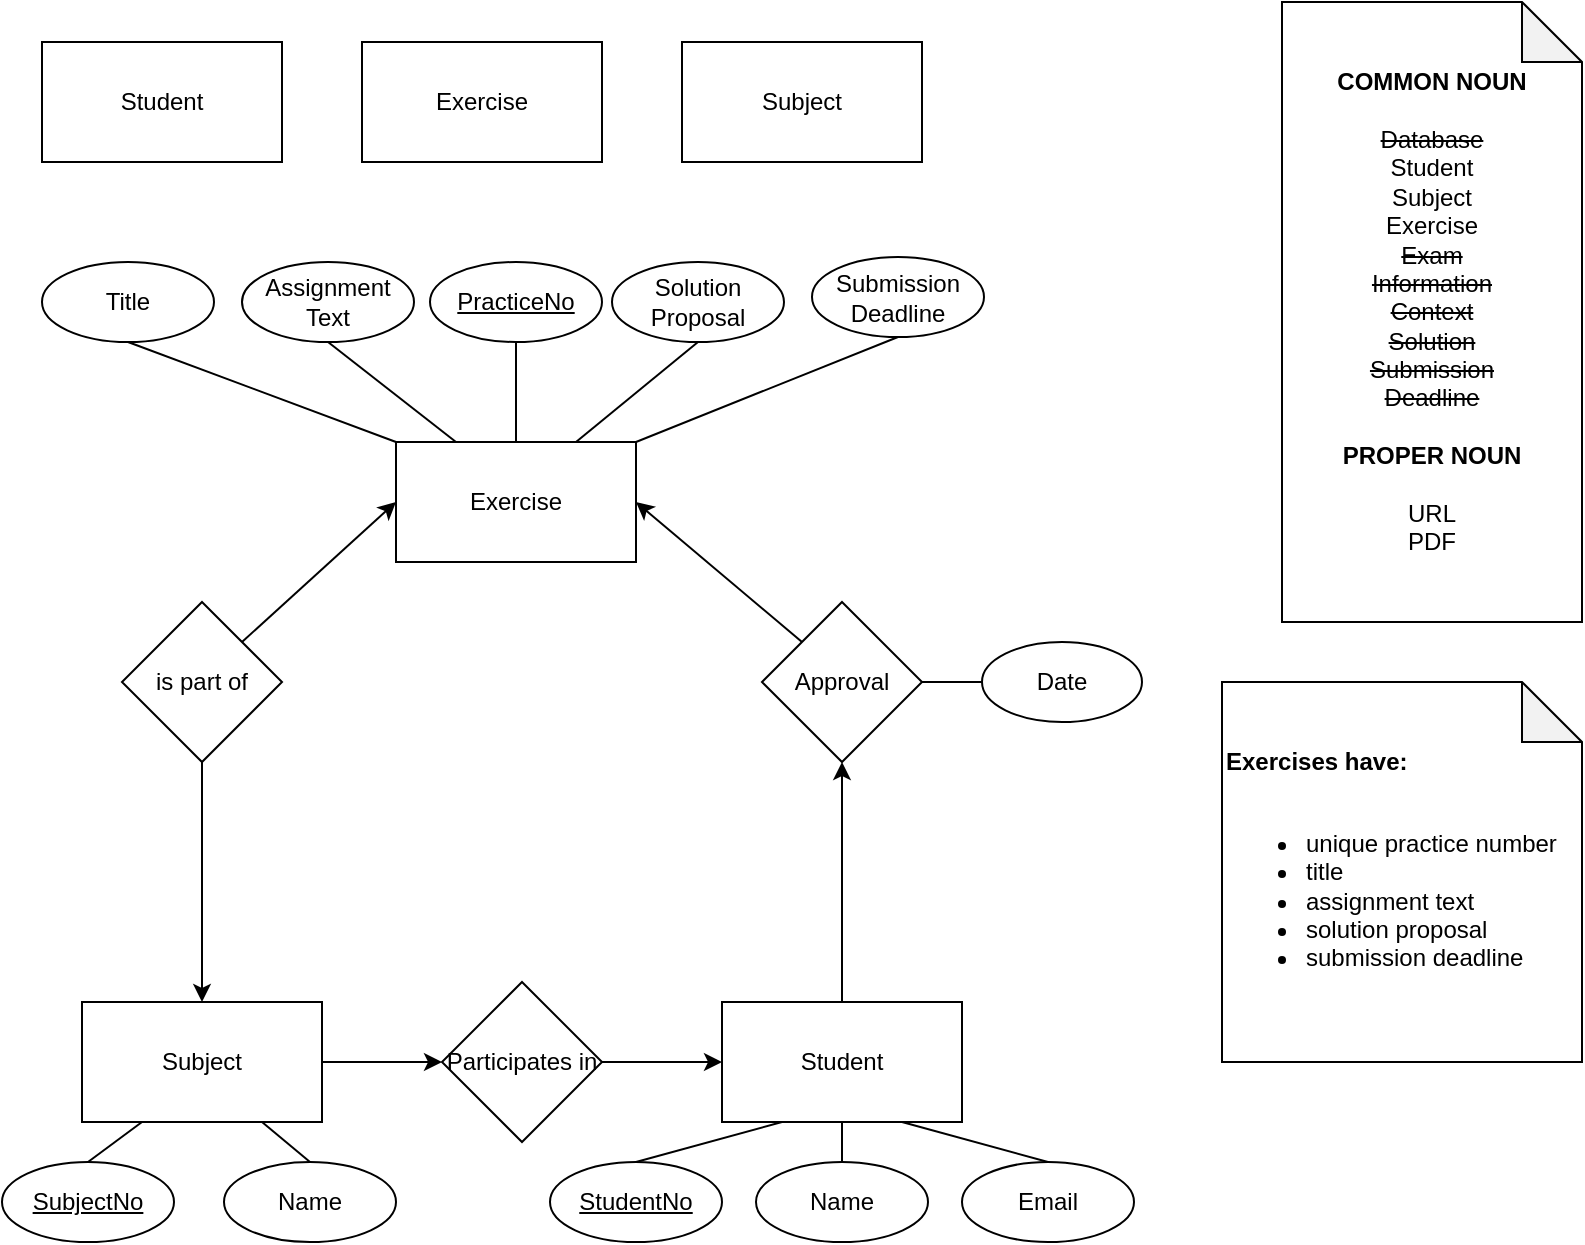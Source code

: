 <mxfile>
    <diagram id="xUyWpz5xfT7DX6FFC4ux" name="Page-1">
        <mxGraphModel dx="1140" dy="910" grid="1" gridSize="10" guides="1" tooltips="1" connect="1" arrows="1" fold="1" page="1" pageScale="1" pageWidth="850" pageHeight="1100" math="0" shadow="0">
            <root>
                <mxCell id="0"/>
                <mxCell id="1" parent="0"/>
                <mxCell id="22" value="Student" style="rounded=0;whiteSpace=wrap;html=1;" parent="1" vertex="1">
                    <mxGeometry x="40" y="40" width="120" height="60" as="geometry"/>
                </mxCell>
                <mxCell id="23" value="Subject" style="rounded=0;whiteSpace=wrap;html=1;" parent="1" vertex="1">
                    <mxGeometry x="360" y="40" width="120" height="60" as="geometry"/>
                </mxCell>
                <mxCell id="24" style="edgeStyle=none;html=1;exitX=0;exitY=0;exitDx=0;exitDy=0;entryX=1;entryY=0.5;entryDx=0;entryDy=0;" parent="1" target="34" edge="1">
                    <mxGeometry relative="1" as="geometry">
                        <mxPoint x="420" y="340" as="sourcePoint"/>
                    </mxGeometry>
                </mxCell>
                <mxCell id="25" value="Approval" style="rhombus;whiteSpace=wrap;html=1;" parent="1" vertex="1">
                    <mxGeometry x="400" y="320" width="80" height="80" as="geometry"/>
                </mxCell>
                <mxCell id="26" value="Exercise" style="rounded=0;whiteSpace=wrap;html=1;" parent="1" vertex="1">
                    <mxGeometry x="200" y="40" width="120" height="60" as="geometry"/>
                </mxCell>
                <mxCell id="27" value="&lt;div&gt;&lt;b&gt;COMMON NOUN&lt;/b&gt;&lt;/div&gt;&lt;div&gt;&lt;strike&gt;&lt;br&gt;&lt;/strike&gt;&lt;/div&gt;&lt;div&gt;&lt;strike&gt;Database&lt;/strike&gt;&lt;br&gt;&lt;/div&gt;&lt;div&gt;Student&lt;/div&gt;&lt;div&gt;Subject&lt;br&gt;&lt;/div&gt;&lt;div&gt;Exercise&lt;/div&gt;&lt;div&gt;&lt;strike&gt;Exam&lt;/strike&gt;&lt;/div&gt;&lt;div&gt;&lt;strike&gt;Information&lt;/strike&gt;&lt;br&gt;&lt;/div&gt;&lt;div&gt;&lt;strike&gt;Context&lt;/strike&gt;&lt;/div&gt;&lt;div&gt;&lt;strike&gt;Solution&lt;/strike&gt;&lt;/div&gt;&lt;div&gt;&lt;strike&gt;Submission&lt;/strike&gt;&lt;/div&gt;&lt;div&gt;&lt;strike&gt;Deadline&lt;br&gt;&lt;/strike&gt;&lt;/div&gt;&lt;div&gt;&lt;strike&gt;&lt;br&gt;&lt;/strike&gt;&lt;/div&gt;&lt;div&gt;&lt;b&gt;PROPER NOUN&lt;/b&gt;&lt;/div&gt;&lt;div&gt;&lt;br&gt;&lt;/div&gt;&lt;div&gt;URL&lt;/div&gt;&lt;div&gt;PDF&lt;/div&gt;" style="shape=note;whiteSpace=wrap;html=1;backgroundOutline=1;darkOpacity=0.05;" parent="1" vertex="1">
                    <mxGeometry x="660" y="20" width="150" height="310" as="geometry"/>
                </mxCell>
                <mxCell id="32" value="&lt;div&gt;Solution&lt;/div&gt;&lt;div&gt;Proposal&lt;br&gt;&lt;/div&gt;" style="ellipse;whiteSpace=wrap;html=1;" parent="1" vertex="1">
                    <mxGeometry x="325" y="150" width="86" height="40" as="geometry"/>
                </mxCell>
                <mxCell id="33" value="&lt;div align=&quot;left&quot;&gt;&lt;b&gt;Exercises have:&lt;/b&gt;&lt;/div&gt;&lt;div align=&quot;left&quot;&gt;&lt;br&gt;&lt;/div&gt;&lt;ul&gt;&lt;li&gt;unique practice number&lt;/li&gt;&lt;li&gt;title&lt;/li&gt;&lt;li&gt;assignment text&lt;/li&gt;&lt;li&gt;solution proposal&lt;/li&gt;&lt;li&gt;submission deadline&lt;/li&gt;&lt;/ul&gt;" style="shape=note;whiteSpace=wrap;html=1;backgroundOutline=1;darkOpacity=0.05;align=left;" parent="1" vertex="1">
                    <mxGeometry x="630" y="360" width="180" height="190" as="geometry"/>
                </mxCell>
                <mxCell id="34" value="Exercise" style="rounded=0;whiteSpace=wrap;html=1;" parent="1" vertex="1">
                    <mxGeometry x="217" y="240" width="120" height="60" as="geometry"/>
                </mxCell>
                <mxCell id="35" value="" style="endArrow=none;html=1;rounded=0;entryX=0.5;entryY=0;entryDx=0;entryDy=0;exitX=0.5;exitY=1;exitDx=0;exitDy=0;" parent="1" target="34" edge="1">
                    <mxGeometry width="50" height="50" relative="1" as="geometry">
                        <mxPoint x="277" y="188.75" as="sourcePoint"/>
                        <mxPoint x="30" y="520" as="targetPoint"/>
                    </mxGeometry>
                </mxCell>
                <mxCell id="36" value="" style="endArrow=none;html=1;rounded=0;entryX=0;entryY=0;entryDx=0;entryDy=0;exitX=0.5;exitY=1;exitDx=0;exitDy=0;" parent="1" source="66" target="34" edge="1">
                    <mxGeometry width="50" height="50" relative="1" as="geometry">
                        <mxPoint x="22" y="553" as="sourcePoint"/>
                        <mxPoint x="80" y="580" as="targetPoint"/>
                    </mxGeometry>
                </mxCell>
                <mxCell id="37" value="" style="endArrow=none;html=1;rounded=0;entryX=0.25;entryY=0;entryDx=0;entryDy=0;exitX=0.5;exitY=1;exitDx=0;exitDy=0;" parent="1" source="65" target="34" edge="1">
                    <mxGeometry width="50" height="50" relative="1" as="geometry">
                        <mxPoint x="198.13" y="188.942" as="sourcePoint"/>
                        <mxPoint x="10" y="730" as="targetPoint"/>
                    </mxGeometry>
                </mxCell>
                <mxCell id="38" value="" style="endArrow=none;html=1;rounded=0;exitX=0.5;exitY=1;exitDx=0;exitDy=0;entryX=0.75;entryY=0;entryDx=0;entryDy=0;" parent="1" source="32" target="34" edge="1">
                    <mxGeometry width="50" height="50" relative="1" as="geometry">
                        <mxPoint x="20" y="770" as="sourcePoint"/>
                        <mxPoint x="277" y="240" as="targetPoint"/>
                    </mxGeometry>
                </mxCell>
                <mxCell id="39" value="" style="endArrow=none;html=1;rounded=0;exitX=1;exitY=0;exitDx=0;exitDy=0;entryX=0.5;entryY=1;entryDx=0;entryDy=0;" parent="1" source="34" target="63" edge="1">
                    <mxGeometry width="50" height="50" relative="1" as="geometry">
                        <mxPoint x="210" y="640" as="sourcePoint"/>
                        <mxPoint x="433.599" y="185.025" as="targetPoint"/>
                    </mxGeometry>
                </mxCell>
                <mxCell id="40" value="Date" style="ellipse;whiteSpace=wrap;html=1;" parent="1" vertex="1">
                    <mxGeometry x="510" y="340" width="80" height="40" as="geometry"/>
                </mxCell>
                <mxCell id="41" value="" style="endArrow=none;html=1;rounded=0;exitX=0;exitY=0.5;exitDx=0;exitDy=0;" parent="1" source="40" edge="1">
                    <mxGeometry width="50" height="50" relative="1" as="geometry">
                        <mxPoint x="360" y="400" as="sourcePoint"/>
                        <mxPoint x="480" y="360" as="targetPoint"/>
                    </mxGeometry>
                </mxCell>
                <mxCell id="42" style="edgeStyle=none;html=1;exitX=0.5;exitY=0;exitDx=0;exitDy=0;entryX=0.5;entryY=1;entryDx=0;entryDy=0;" parent="1" source="43" target="25" edge="1">
                    <mxGeometry relative="1" as="geometry"/>
                </mxCell>
                <mxCell id="43" value="Student" style="rounded=0;whiteSpace=wrap;html=1;" parent="1" vertex="1">
                    <mxGeometry x="380" y="520" width="120" height="60" as="geometry"/>
                </mxCell>
                <mxCell id="47" value="" style="endArrow=none;html=1;rounded=0;entryX=0.75;entryY=1;entryDx=0;entryDy=0;exitX=0.5;exitY=0;exitDx=0;exitDy=0;" parent="1" source="69" target="43" edge="1">
                    <mxGeometry width="50" height="50" relative="1" as="geometry">
                        <mxPoint x="550" y="590" as="sourcePoint"/>
                        <mxPoint x="270" y="790" as="targetPoint"/>
                    </mxGeometry>
                </mxCell>
                <mxCell id="48" value="" style="endArrow=none;html=1;rounded=0;exitX=0.5;exitY=0;exitDx=0;exitDy=0;entryX=0.5;entryY=1;entryDx=0;entryDy=0;" parent="1" source="70" target="43" edge="1">
                    <mxGeometry width="50" height="50" relative="1" as="geometry">
                        <mxPoint x="450" y="675" as="sourcePoint"/>
                        <mxPoint x="380" y="780" as="targetPoint"/>
                    </mxGeometry>
                </mxCell>
                <mxCell id="49" value="" style="endArrow=none;html=1;rounded=0;entryX=0.25;entryY=1;entryDx=0;entryDy=0;exitX=0.5;exitY=0;exitDx=0;exitDy=0;" parent="1" source="71" target="43" edge="1">
                    <mxGeometry width="50" height="50" relative="1" as="geometry">
                        <mxPoint x="330" y="590" as="sourcePoint"/>
                        <mxPoint x="170" y="860" as="targetPoint"/>
                    </mxGeometry>
                </mxCell>
                <mxCell id="51" style="edgeStyle=none;html=1;exitX=1;exitY=0.5;exitDx=0;exitDy=0;" parent="1" source="52" target="60" edge="1">
                    <mxGeometry relative="1" as="geometry"/>
                </mxCell>
                <mxCell id="52" value="Subject" style="rounded=0;whiteSpace=wrap;html=1;" parent="1" vertex="1">
                    <mxGeometry x="60" y="520" width="120" height="60" as="geometry"/>
                </mxCell>
                <mxCell id="53" value="" style="endArrow=none;html=1;rounded=0;entryX=0.5;entryY=0;entryDx=0;entryDy=0;exitX=0.75;exitY=1;exitDx=0;exitDy=0;" parent="1" source="52" target="68" edge="1">
                    <mxGeometry width="50" height="50" relative="1" as="geometry">
                        <mxPoint x="640" y="860" as="sourcePoint"/>
                        <mxPoint x="183" y="640" as="targetPoint"/>
                    </mxGeometry>
                </mxCell>
                <mxCell id="55" value="" style="endArrow=none;html=1;rounded=0;entryX=0.5;entryY=0;entryDx=0;entryDy=0;exitX=0.25;exitY=1;exitDx=0;exitDy=0;" parent="1" source="52" target="67" edge="1">
                    <mxGeometry width="50" height="50" relative="1" as="geometry">
                        <mxPoint x="530" y="900" as="sourcePoint"/>
                        <mxPoint x="60" y="635" as="targetPoint"/>
                    </mxGeometry>
                </mxCell>
                <mxCell id="56" style="edgeStyle=none;html=1;exitX=1;exitY=0;exitDx=0;exitDy=0;entryX=0;entryY=0.5;entryDx=0;entryDy=0;" parent="1" target="34" edge="1">
                    <mxGeometry relative="1" as="geometry">
                        <mxPoint x="140" y="340" as="sourcePoint"/>
                    </mxGeometry>
                </mxCell>
                <mxCell id="57" style="edgeStyle=none;html=1;exitX=0.5;exitY=1;exitDx=0;exitDy=0;" parent="1" source="58" target="52" edge="1">
                    <mxGeometry relative="1" as="geometry"/>
                </mxCell>
                <mxCell id="58" value="is part of" style="rhombus;whiteSpace=wrap;html=1;" parent="1" vertex="1">
                    <mxGeometry x="80" y="320" width="80" height="80" as="geometry"/>
                </mxCell>
                <mxCell id="59" style="edgeStyle=none;html=1;exitX=1;exitY=0.5;exitDx=0;exitDy=0;entryX=0;entryY=0.5;entryDx=0;entryDy=0;" parent="1" source="60" target="43" edge="1">
                    <mxGeometry relative="1" as="geometry"/>
                </mxCell>
                <mxCell id="60" value="Participates in" style="rhombus;whiteSpace=wrap;html=1;" parent="1" vertex="1">
                    <mxGeometry x="240" y="510" width="80" height="80" as="geometry"/>
                </mxCell>
                <mxCell id="62" value="&lt;div&gt;&lt;u&gt;PracticeNo&lt;/u&gt;&lt;/div&gt;" style="ellipse;whiteSpace=wrap;html=1;" vertex="1" parent="1">
                    <mxGeometry x="234" y="150" width="86" height="40" as="geometry"/>
                </mxCell>
                <mxCell id="63" value="&lt;div&gt;&lt;div&gt;Submission&lt;/div&gt;&lt;div&gt;Deadline&lt;/div&gt;&lt;/div&gt;" style="ellipse;whiteSpace=wrap;html=1;" vertex="1" parent="1">
                    <mxGeometry x="425" y="147.5" width="86" height="40" as="geometry"/>
                </mxCell>
                <mxCell id="65" value="&lt;div&gt;Assignment&lt;/div&gt;&lt;div&gt;Text&lt;/div&gt;" style="ellipse;whiteSpace=wrap;html=1;" vertex="1" parent="1">
                    <mxGeometry x="140" y="150" width="86" height="40" as="geometry"/>
                </mxCell>
                <mxCell id="66" value="&lt;div&gt;Title&lt;/div&gt;" style="ellipse;whiteSpace=wrap;html=1;" vertex="1" parent="1">
                    <mxGeometry x="40" y="150" width="86" height="40" as="geometry"/>
                </mxCell>
                <mxCell id="67" value="&lt;div&gt;&lt;u&gt;SubjectNo&lt;/u&gt;&lt;/div&gt;" style="ellipse;whiteSpace=wrap;html=1;" vertex="1" parent="1">
                    <mxGeometry x="20" y="600" width="86" height="40" as="geometry"/>
                </mxCell>
                <mxCell id="68" value="&lt;div&gt;Name&lt;/div&gt;" style="ellipse;whiteSpace=wrap;html=1;" vertex="1" parent="1">
                    <mxGeometry x="131" y="600" width="86" height="40" as="geometry"/>
                </mxCell>
                <mxCell id="69" value="&lt;div&gt;Email&lt;/div&gt;" style="ellipse;whiteSpace=wrap;html=1;" vertex="1" parent="1">
                    <mxGeometry x="500" y="600" width="86" height="40" as="geometry"/>
                </mxCell>
                <mxCell id="70" value="&lt;div&gt;Name&lt;/div&gt;" style="ellipse;whiteSpace=wrap;html=1;" vertex="1" parent="1">
                    <mxGeometry x="397" y="600" width="86" height="40" as="geometry"/>
                </mxCell>
                <mxCell id="71" value="&lt;div&gt;&lt;u&gt;StudentNo&lt;/u&gt;&lt;/div&gt;" style="ellipse;whiteSpace=wrap;html=1;" vertex="1" parent="1">
                    <mxGeometry x="294" y="600" width="86" height="40" as="geometry"/>
                </mxCell>
            </root>
        </mxGraphModel>
    </diagram>
</mxfile>